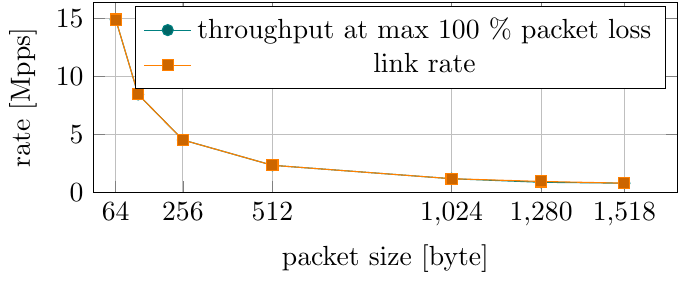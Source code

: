 \documentclass{standalone}
\usepackage{pgfplots}
\pgfplotsset{compat=newest}

\begin{document}
\begin{tikzpicture}
\begin{axis}[ xlabel={packet size [byte]}, ylabel={rate [Mpps]}, grid=both, ymin=0, xmin=0, xtick={64,256,512,1024,1280,1518},scaled ticks=false, width=9cm, height=4cm, cycle list name=exotic]
    \addplot coordinates {
        (64, 14.877)
        (128, 8.446)
        (256, 4.529)
        (512, 2.35)
        (1024, 1.197)
        (1280, 0.891)
        (1518, 0.813)
    };\addlegendentry {throughput at max 100 \% packet loss}
    \addplot coordinates {
        (64, 14.881)
        (128, 8.446)
        (256, 4.529)
        (512, 2.35)
        (1024, 1.197)
        (1280, 0.962)
        (1518, 0.813)
    };\addlegendentry {link rate}
\end{axis}
\end{tikzpicture}
\end{document}
